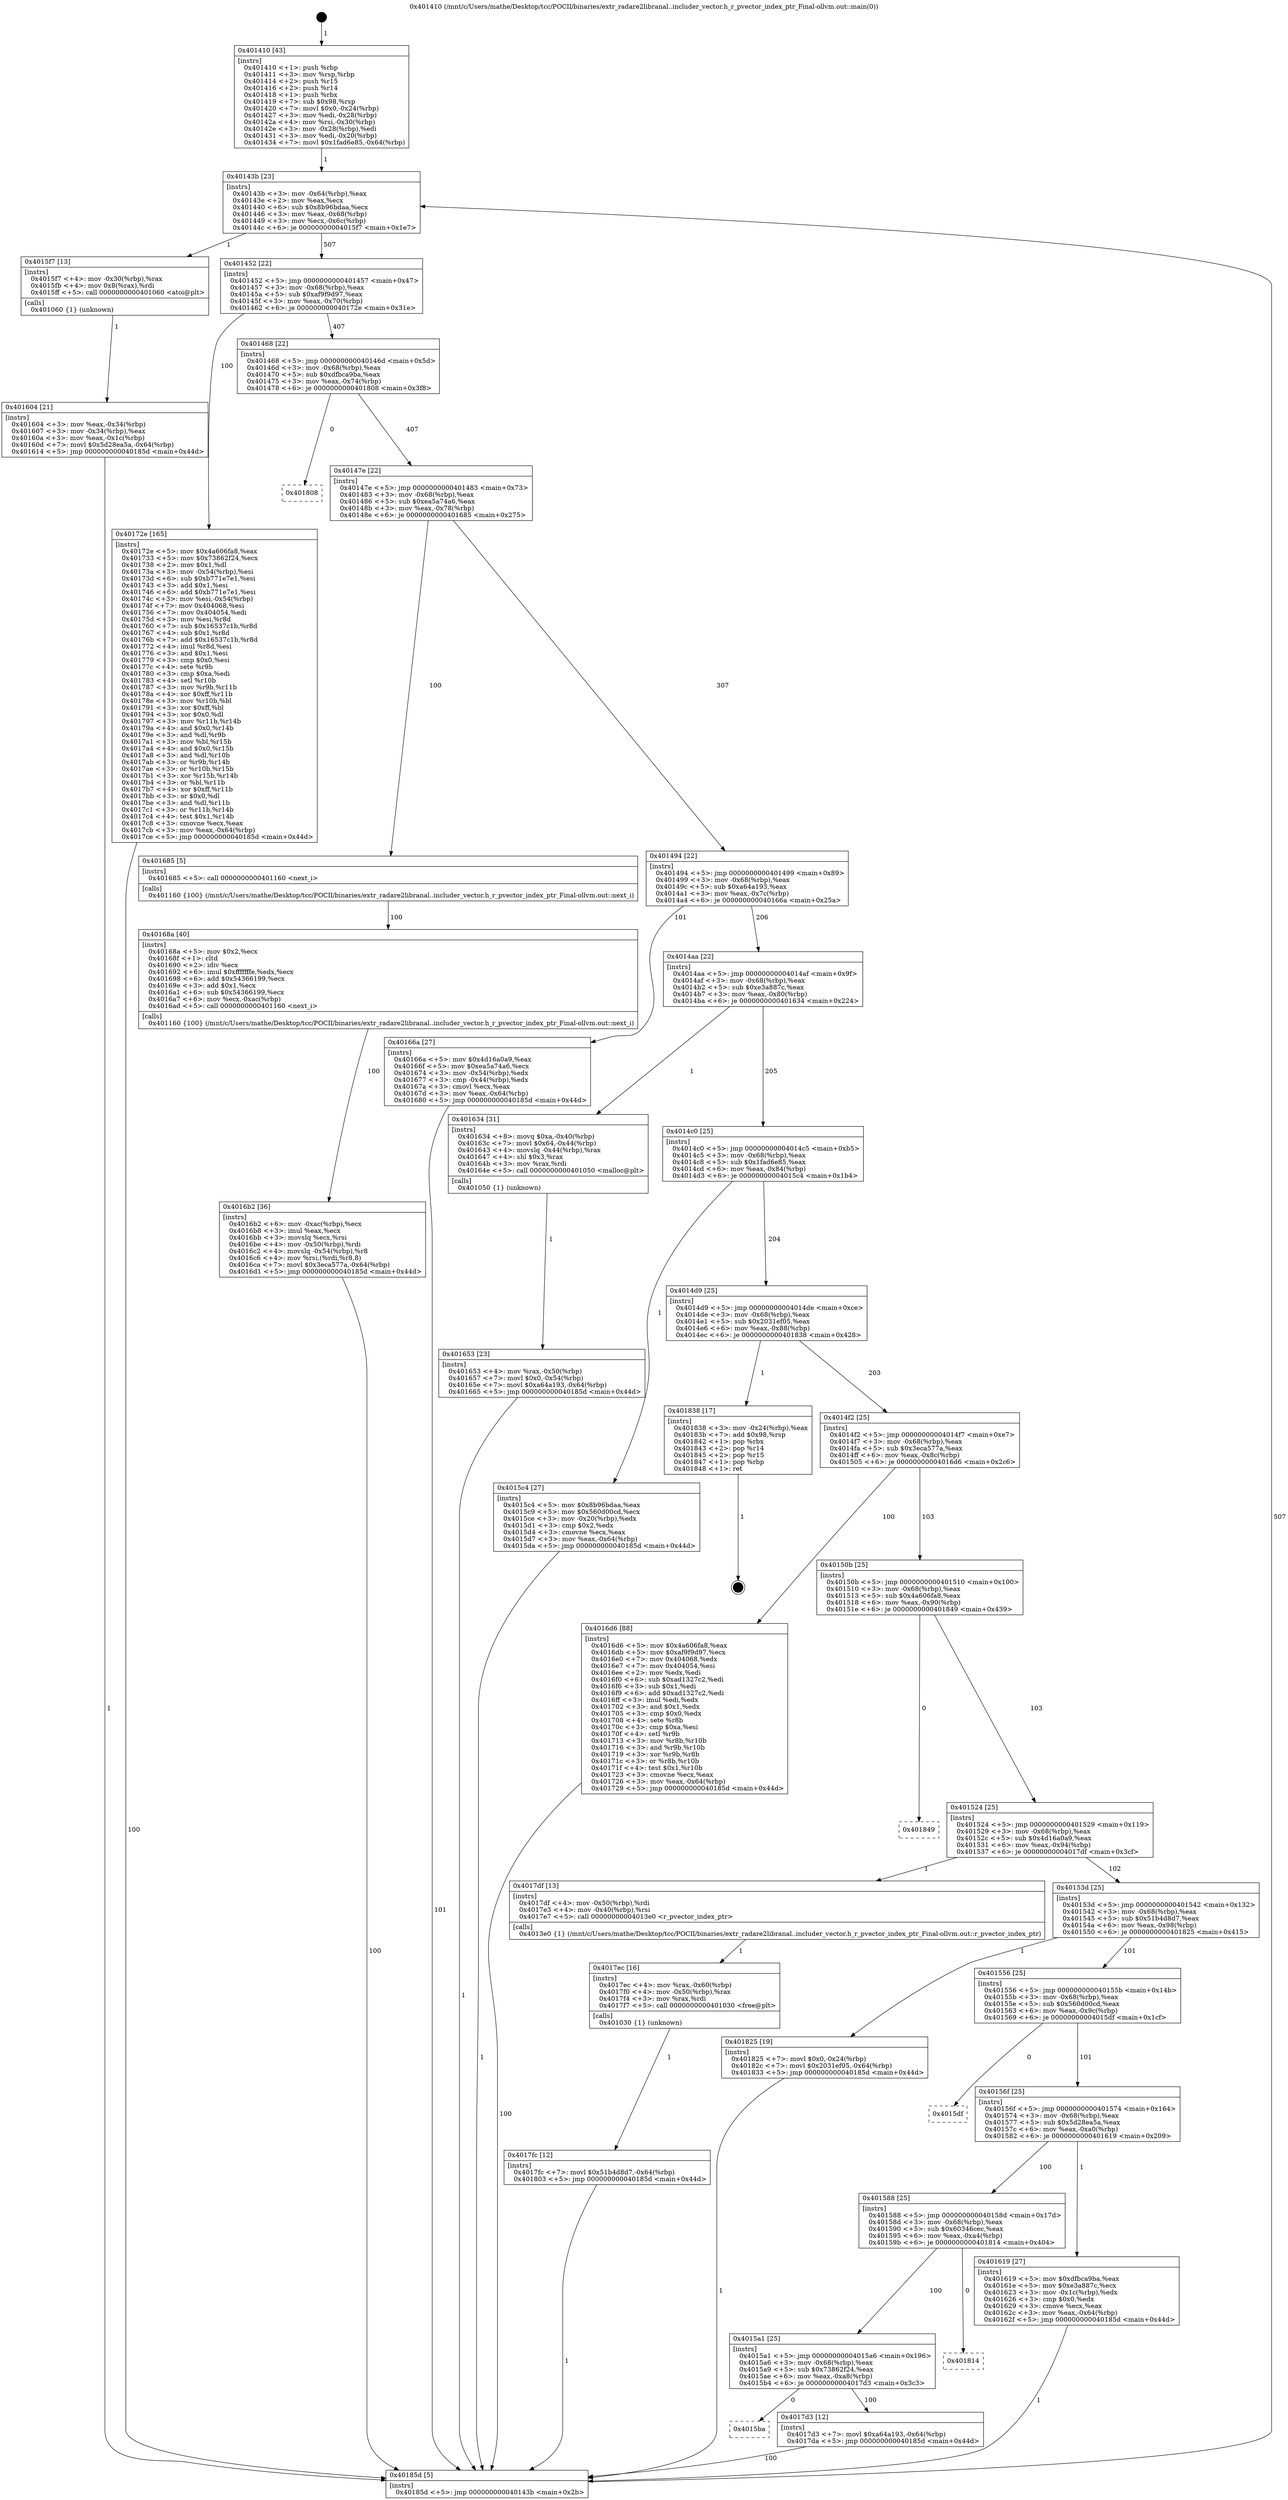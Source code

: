 digraph "0x401410" {
  label = "0x401410 (/mnt/c/Users/mathe/Desktop/tcc/POCII/binaries/extr_radare2libranal..includer_vector.h_r_pvector_index_ptr_Final-ollvm.out::main(0))"
  labelloc = "t"
  node[shape=record]

  Entry [label="",width=0.3,height=0.3,shape=circle,fillcolor=black,style=filled]
  "0x40143b" [label="{
     0x40143b [23]\l
     | [instrs]\l
     &nbsp;&nbsp;0x40143b \<+3\>: mov -0x64(%rbp),%eax\l
     &nbsp;&nbsp;0x40143e \<+2\>: mov %eax,%ecx\l
     &nbsp;&nbsp;0x401440 \<+6\>: sub $0x8b96bdaa,%ecx\l
     &nbsp;&nbsp;0x401446 \<+3\>: mov %eax,-0x68(%rbp)\l
     &nbsp;&nbsp;0x401449 \<+3\>: mov %ecx,-0x6c(%rbp)\l
     &nbsp;&nbsp;0x40144c \<+6\>: je 00000000004015f7 \<main+0x1e7\>\l
  }"]
  "0x4015f7" [label="{
     0x4015f7 [13]\l
     | [instrs]\l
     &nbsp;&nbsp;0x4015f7 \<+4\>: mov -0x30(%rbp),%rax\l
     &nbsp;&nbsp;0x4015fb \<+4\>: mov 0x8(%rax),%rdi\l
     &nbsp;&nbsp;0x4015ff \<+5\>: call 0000000000401060 \<atoi@plt\>\l
     | [calls]\l
     &nbsp;&nbsp;0x401060 \{1\} (unknown)\l
  }"]
  "0x401452" [label="{
     0x401452 [22]\l
     | [instrs]\l
     &nbsp;&nbsp;0x401452 \<+5\>: jmp 0000000000401457 \<main+0x47\>\l
     &nbsp;&nbsp;0x401457 \<+3\>: mov -0x68(%rbp),%eax\l
     &nbsp;&nbsp;0x40145a \<+5\>: sub $0xaf9f9d97,%eax\l
     &nbsp;&nbsp;0x40145f \<+3\>: mov %eax,-0x70(%rbp)\l
     &nbsp;&nbsp;0x401462 \<+6\>: je 000000000040172e \<main+0x31e\>\l
  }"]
  Exit [label="",width=0.3,height=0.3,shape=circle,fillcolor=black,style=filled,peripheries=2]
  "0x40172e" [label="{
     0x40172e [165]\l
     | [instrs]\l
     &nbsp;&nbsp;0x40172e \<+5\>: mov $0x4a606fa8,%eax\l
     &nbsp;&nbsp;0x401733 \<+5\>: mov $0x73862f24,%ecx\l
     &nbsp;&nbsp;0x401738 \<+2\>: mov $0x1,%dl\l
     &nbsp;&nbsp;0x40173a \<+3\>: mov -0x54(%rbp),%esi\l
     &nbsp;&nbsp;0x40173d \<+6\>: sub $0xb771e7e1,%esi\l
     &nbsp;&nbsp;0x401743 \<+3\>: add $0x1,%esi\l
     &nbsp;&nbsp;0x401746 \<+6\>: add $0xb771e7e1,%esi\l
     &nbsp;&nbsp;0x40174c \<+3\>: mov %esi,-0x54(%rbp)\l
     &nbsp;&nbsp;0x40174f \<+7\>: mov 0x404068,%esi\l
     &nbsp;&nbsp;0x401756 \<+7\>: mov 0x404054,%edi\l
     &nbsp;&nbsp;0x40175d \<+3\>: mov %esi,%r8d\l
     &nbsp;&nbsp;0x401760 \<+7\>: sub $0x16537c1b,%r8d\l
     &nbsp;&nbsp;0x401767 \<+4\>: sub $0x1,%r8d\l
     &nbsp;&nbsp;0x40176b \<+7\>: add $0x16537c1b,%r8d\l
     &nbsp;&nbsp;0x401772 \<+4\>: imul %r8d,%esi\l
     &nbsp;&nbsp;0x401776 \<+3\>: and $0x1,%esi\l
     &nbsp;&nbsp;0x401779 \<+3\>: cmp $0x0,%esi\l
     &nbsp;&nbsp;0x40177c \<+4\>: sete %r9b\l
     &nbsp;&nbsp;0x401780 \<+3\>: cmp $0xa,%edi\l
     &nbsp;&nbsp;0x401783 \<+4\>: setl %r10b\l
     &nbsp;&nbsp;0x401787 \<+3\>: mov %r9b,%r11b\l
     &nbsp;&nbsp;0x40178a \<+4\>: xor $0xff,%r11b\l
     &nbsp;&nbsp;0x40178e \<+3\>: mov %r10b,%bl\l
     &nbsp;&nbsp;0x401791 \<+3\>: xor $0xff,%bl\l
     &nbsp;&nbsp;0x401794 \<+3\>: xor $0x0,%dl\l
     &nbsp;&nbsp;0x401797 \<+3\>: mov %r11b,%r14b\l
     &nbsp;&nbsp;0x40179a \<+4\>: and $0x0,%r14b\l
     &nbsp;&nbsp;0x40179e \<+3\>: and %dl,%r9b\l
     &nbsp;&nbsp;0x4017a1 \<+3\>: mov %bl,%r15b\l
     &nbsp;&nbsp;0x4017a4 \<+4\>: and $0x0,%r15b\l
     &nbsp;&nbsp;0x4017a8 \<+3\>: and %dl,%r10b\l
     &nbsp;&nbsp;0x4017ab \<+3\>: or %r9b,%r14b\l
     &nbsp;&nbsp;0x4017ae \<+3\>: or %r10b,%r15b\l
     &nbsp;&nbsp;0x4017b1 \<+3\>: xor %r15b,%r14b\l
     &nbsp;&nbsp;0x4017b4 \<+3\>: or %bl,%r11b\l
     &nbsp;&nbsp;0x4017b7 \<+4\>: xor $0xff,%r11b\l
     &nbsp;&nbsp;0x4017bb \<+3\>: or $0x0,%dl\l
     &nbsp;&nbsp;0x4017be \<+3\>: and %dl,%r11b\l
     &nbsp;&nbsp;0x4017c1 \<+3\>: or %r11b,%r14b\l
     &nbsp;&nbsp;0x4017c4 \<+4\>: test $0x1,%r14b\l
     &nbsp;&nbsp;0x4017c8 \<+3\>: cmovne %ecx,%eax\l
     &nbsp;&nbsp;0x4017cb \<+3\>: mov %eax,-0x64(%rbp)\l
     &nbsp;&nbsp;0x4017ce \<+5\>: jmp 000000000040185d \<main+0x44d\>\l
  }"]
  "0x401468" [label="{
     0x401468 [22]\l
     | [instrs]\l
     &nbsp;&nbsp;0x401468 \<+5\>: jmp 000000000040146d \<main+0x5d\>\l
     &nbsp;&nbsp;0x40146d \<+3\>: mov -0x68(%rbp),%eax\l
     &nbsp;&nbsp;0x401470 \<+5\>: sub $0xdfbca9ba,%eax\l
     &nbsp;&nbsp;0x401475 \<+3\>: mov %eax,-0x74(%rbp)\l
     &nbsp;&nbsp;0x401478 \<+6\>: je 0000000000401808 \<main+0x3f8\>\l
  }"]
  "0x4017fc" [label="{
     0x4017fc [12]\l
     | [instrs]\l
     &nbsp;&nbsp;0x4017fc \<+7\>: movl $0x51b4d8d7,-0x64(%rbp)\l
     &nbsp;&nbsp;0x401803 \<+5\>: jmp 000000000040185d \<main+0x44d\>\l
  }"]
  "0x401808" [label="{
     0x401808\l
  }", style=dashed]
  "0x40147e" [label="{
     0x40147e [22]\l
     | [instrs]\l
     &nbsp;&nbsp;0x40147e \<+5\>: jmp 0000000000401483 \<main+0x73\>\l
     &nbsp;&nbsp;0x401483 \<+3\>: mov -0x68(%rbp),%eax\l
     &nbsp;&nbsp;0x401486 \<+5\>: sub $0xea5a74a6,%eax\l
     &nbsp;&nbsp;0x40148b \<+3\>: mov %eax,-0x78(%rbp)\l
     &nbsp;&nbsp;0x40148e \<+6\>: je 0000000000401685 \<main+0x275\>\l
  }"]
  "0x4017ec" [label="{
     0x4017ec [16]\l
     | [instrs]\l
     &nbsp;&nbsp;0x4017ec \<+4\>: mov %rax,-0x60(%rbp)\l
     &nbsp;&nbsp;0x4017f0 \<+4\>: mov -0x50(%rbp),%rax\l
     &nbsp;&nbsp;0x4017f4 \<+3\>: mov %rax,%rdi\l
     &nbsp;&nbsp;0x4017f7 \<+5\>: call 0000000000401030 \<free@plt\>\l
     | [calls]\l
     &nbsp;&nbsp;0x401030 \{1\} (unknown)\l
  }"]
  "0x401685" [label="{
     0x401685 [5]\l
     | [instrs]\l
     &nbsp;&nbsp;0x401685 \<+5\>: call 0000000000401160 \<next_i\>\l
     | [calls]\l
     &nbsp;&nbsp;0x401160 \{100\} (/mnt/c/Users/mathe/Desktop/tcc/POCII/binaries/extr_radare2libranal..includer_vector.h_r_pvector_index_ptr_Final-ollvm.out::next_i)\l
  }"]
  "0x401494" [label="{
     0x401494 [22]\l
     | [instrs]\l
     &nbsp;&nbsp;0x401494 \<+5\>: jmp 0000000000401499 \<main+0x89\>\l
     &nbsp;&nbsp;0x401499 \<+3\>: mov -0x68(%rbp),%eax\l
     &nbsp;&nbsp;0x40149c \<+5\>: sub $0xa64a193,%eax\l
     &nbsp;&nbsp;0x4014a1 \<+3\>: mov %eax,-0x7c(%rbp)\l
     &nbsp;&nbsp;0x4014a4 \<+6\>: je 000000000040166a \<main+0x25a\>\l
  }"]
  "0x4015ba" [label="{
     0x4015ba\l
  }", style=dashed]
  "0x40166a" [label="{
     0x40166a [27]\l
     | [instrs]\l
     &nbsp;&nbsp;0x40166a \<+5\>: mov $0x4d16a0a9,%eax\l
     &nbsp;&nbsp;0x40166f \<+5\>: mov $0xea5a74a6,%ecx\l
     &nbsp;&nbsp;0x401674 \<+3\>: mov -0x54(%rbp),%edx\l
     &nbsp;&nbsp;0x401677 \<+3\>: cmp -0x44(%rbp),%edx\l
     &nbsp;&nbsp;0x40167a \<+3\>: cmovl %ecx,%eax\l
     &nbsp;&nbsp;0x40167d \<+3\>: mov %eax,-0x64(%rbp)\l
     &nbsp;&nbsp;0x401680 \<+5\>: jmp 000000000040185d \<main+0x44d\>\l
  }"]
  "0x4014aa" [label="{
     0x4014aa [22]\l
     | [instrs]\l
     &nbsp;&nbsp;0x4014aa \<+5\>: jmp 00000000004014af \<main+0x9f\>\l
     &nbsp;&nbsp;0x4014af \<+3\>: mov -0x68(%rbp),%eax\l
     &nbsp;&nbsp;0x4014b2 \<+5\>: sub $0xe3a887c,%eax\l
     &nbsp;&nbsp;0x4014b7 \<+3\>: mov %eax,-0x80(%rbp)\l
     &nbsp;&nbsp;0x4014ba \<+6\>: je 0000000000401634 \<main+0x224\>\l
  }"]
  "0x4017d3" [label="{
     0x4017d3 [12]\l
     | [instrs]\l
     &nbsp;&nbsp;0x4017d3 \<+7\>: movl $0xa64a193,-0x64(%rbp)\l
     &nbsp;&nbsp;0x4017da \<+5\>: jmp 000000000040185d \<main+0x44d\>\l
  }"]
  "0x401634" [label="{
     0x401634 [31]\l
     | [instrs]\l
     &nbsp;&nbsp;0x401634 \<+8\>: movq $0xa,-0x40(%rbp)\l
     &nbsp;&nbsp;0x40163c \<+7\>: movl $0x64,-0x44(%rbp)\l
     &nbsp;&nbsp;0x401643 \<+4\>: movslq -0x44(%rbp),%rax\l
     &nbsp;&nbsp;0x401647 \<+4\>: shl $0x3,%rax\l
     &nbsp;&nbsp;0x40164b \<+3\>: mov %rax,%rdi\l
     &nbsp;&nbsp;0x40164e \<+5\>: call 0000000000401050 \<malloc@plt\>\l
     | [calls]\l
     &nbsp;&nbsp;0x401050 \{1\} (unknown)\l
  }"]
  "0x4014c0" [label="{
     0x4014c0 [25]\l
     | [instrs]\l
     &nbsp;&nbsp;0x4014c0 \<+5\>: jmp 00000000004014c5 \<main+0xb5\>\l
     &nbsp;&nbsp;0x4014c5 \<+3\>: mov -0x68(%rbp),%eax\l
     &nbsp;&nbsp;0x4014c8 \<+5\>: sub $0x1fad6e85,%eax\l
     &nbsp;&nbsp;0x4014cd \<+6\>: mov %eax,-0x84(%rbp)\l
     &nbsp;&nbsp;0x4014d3 \<+6\>: je 00000000004015c4 \<main+0x1b4\>\l
  }"]
  "0x4015a1" [label="{
     0x4015a1 [25]\l
     | [instrs]\l
     &nbsp;&nbsp;0x4015a1 \<+5\>: jmp 00000000004015a6 \<main+0x196\>\l
     &nbsp;&nbsp;0x4015a6 \<+3\>: mov -0x68(%rbp),%eax\l
     &nbsp;&nbsp;0x4015a9 \<+5\>: sub $0x73862f24,%eax\l
     &nbsp;&nbsp;0x4015ae \<+6\>: mov %eax,-0xa8(%rbp)\l
     &nbsp;&nbsp;0x4015b4 \<+6\>: je 00000000004017d3 \<main+0x3c3\>\l
  }"]
  "0x4015c4" [label="{
     0x4015c4 [27]\l
     | [instrs]\l
     &nbsp;&nbsp;0x4015c4 \<+5\>: mov $0x8b96bdaa,%eax\l
     &nbsp;&nbsp;0x4015c9 \<+5\>: mov $0x560d00cd,%ecx\l
     &nbsp;&nbsp;0x4015ce \<+3\>: mov -0x20(%rbp),%edx\l
     &nbsp;&nbsp;0x4015d1 \<+3\>: cmp $0x2,%edx\l
     &nbsp;&nbsp;0x4015d4 \<+3\>: cmovne %ecx,%eax\l
     &nbsp;&nbsp;0x4015d7 \<+3\>: mov %eax,-0x64(%rbp)\l
     &nbsp;&nbsp;0x4015da \<+5\>: jmp 000000000040185d \<main+0x44d\>\l
  }"]
  "0x4014d9" [label="{
     0x4014d9 [25]\l
     | [instrs]\l
     &nbsp;&nbsp;0x4014d9 \<+5\>: jmp 00000000004014de \<main+0xce\>\l
     &nbsp;&nbsp;0x4014de \<+3\>: mov -0x68(%rbp),%eax\l
     &nbsp;&nbsp;0x4014e1 \<+5\>: sub $0x2031ef05,%eax\l
     &nbsp;&nbsp;0x4014e6 \<+6\>: mov %eax,-0x88(%rbp)\l
     &nbsp;&nbsp;0x4014ec \<+6\>: je 0000000000401838 \<main+0x428\>\l
  }"]
  "0x40185d" [label="{
     0x40185d [5]\l
     | [instrs]\l
     &nbsp;&nbsp;0x40185d \<+5\>: jmp 000000000040143b \<main+0x2b\>\l
  }"]
  "0x401410" [label="{
     0x401410 [43]\l
     | [instrs]\l
     &nbsp;&nbsp;0x401410 \<+1\>: push %rbp\l
     &nbsp;&nbsp;0x401411 \<+3\>: mov %rsp,%rbp\l
     &nbsp;&nbsp;0x401414 \<+2\>: push %r15\l
     &nbsp;&nbsp;0x401416 \<+2\>: push %r14\l
     &nbsp;&nbsp;0x401418 \<+1\>: push %rbx\l
     &nbsp;&nbsp;0x401419 \<+7\>: sub $0x98,%rsp\l
     &nbsp;&nbsp;0x401420 \<+7\>: movl $0x0,-0x24(%rbp)\l
     &nbsp;&nbsp;0x401427 \<+3\>: mov %edi,-0x28(%rbp)\l
     &nbsp;&nbsp;0x40142a \<+4\>: mov %rsi,-0x30(%rbp)\l
     &nbsp;&nbsp;0x40142e \<+3\>: mov -0x28(%rbp),%edi\l
     &nbsp;&nbsp;0x401431 \<+3\>: mov %edi,-0x20(%rbp)\l
     &nbsp;&nbsp;0x401434 \<+7\>: movl $0x1fad6e85,-0x64(%rbp)\l
  }"]
  "0x401604" [label="{
     0x401604 [21]\l
     | [instrs]\l
     &nbsp;&nbsp;0x401604 \<+3\>: mov %eax,-0x34(%rbp)\l
     &nbsp;&nbsp;0x401607 \<+3\>: mov -0x34(%rbp),%eax\l
     &nbsp;&nbsp;0x40160a \<+3\>: mov %eax,-0x1c(%rbp)\l
     &nbsp;&nbsp;0x40160d \<+7\>: movl $0x5d28ea5a,-0x64(%rbp)\l
     &nbsp;&nbsp;0x401614 \<+5\>: jmp 000000000040185d \<main+0x44d\>\l
  }"]
  "0x401814" [label="{
     0x401814\l
  }", style=dashed]
  "0x401838" [label="{
     0x401838 [17]\l
     | [instrs]\l
     &nbsp;&nbsp;0x401838 \<+3\>: mov -0x24(%rbp),%eax\l
     &nbsp;&nbsp;0x40183b \<+7\>: add $0x98,%rsp\l
     &nbsp;&nbsp;0x401842 \<+1\>: pop %rbx\l
     &nbsp;&nbsp;0x401843 \<+2\>: pop %r14\l
     &nbsp;&nbsp;0x401845 \<+2\>: pop %r15\l
     &nbsp;&nbsp;0x401847 \<+1\>: pop %rbp\l
     &nbsp;&nbsp;0x401848 \<+1\>: ret\l
  }"]
  "0x4014f2" [label="{
     0x4014f2 [25]\l
     | [instrs]\l
     &nbsp;&nbsp;0x4014f2 \<+5\>: jmp 00000000004014f7 \<main+0xe7\>\l
     &nbsp;&nbsp;0x4014f7 \<+3\>: mov -0x68(%rbp),%eax\l
     &nbsp;&nbsp;0x4014fa \<+5\>: sub $0x3eca577a,%eax\l
     &nbsp;&nbsp;0x4014ff \<+6\>: mov %eax,-0x8c(%rbp)\l
     &nbsp;&nbsp;0x401505 \<+6\>: je 00000000004016d6 \<main+0x2c6\>\l
  }"]
  "0x4016b2" [label="{
     0x4016b2 [36]\l
     | [instrs]\l
     &nbsp;&nbsp;0x4016b2 \<+6\>: mov -0xac(%rbp),%ecx\l
     &nbsp;&nbsp;0x4016b8 \<+3\>: imul %eax,%ecx\l
     &nbsp;&nbsp;0x4016bb \<+3\>: movslq %ecx,%rsi\l
     &nbsp;&nbsp;0x4016be \<+4\>: mov -0x50(%rbp),%rdi\l
     &nbsp;&nbsp;0x4016c2 \<+4\>: movslq -0x54(%rbp),%r8\l
     &nbsp;&nbsp;0x4016c6 \<+4\>: mov %rsi,(%rdi,%r8,8)\l
     &nbsp;&nbsp;0x4016ca \<+7\>: movl $0x3eca577a,-0x64(%rbp)\l
     &nbsp;&nbsp;0x4016d1 \<+5\>: jmp 000000000040185d \<main+0x44d\>\l
  }"]
  "0x4016d6" [label="{
     0x4016d6 [88]\l
     | [instrs]\l
     &nbsp;&nbsp;0x4016d6 \<+5\>: mov $0x4a606fa8,%eax\l
     &nbsp;&nbsp;0x4016db \<+5\>: mov $0xaf9f9d97,%ecx\l
     &nbsp;&nbsp;0x4016e0 \<+7\>: mov 0x404068,%edx\l
     &nbsp;&nbsp;0x4016e7 \<+7\>: mov 0x404054,%esi\l
     &nbsp;&nbsp;0x4016ee \<+2\>: mov %edx,%edi\l
     &nbsp;&nbsp;0x4016f0 \<+6\>: sub $0xad1327c2,%edi\l
     &nbsp;&nbsp;0x4016f6 \<+3\>: sub $0x1,%edi\l
     &nbsp;&nbsp;0x4016f9 \<+6\>: add $0xad1327c2,%edi\l
     &nbsp;&nbsp;0x4016ff \<+3\>: imul %edi,%edx\l
     &nbsp;&nbsp;0x401702 \<+3\>: and $0x1,%edx\l
     &nbsp;&nbsp;0x401705 \<+3\>: cmp $0x0,%edx\l
     &nbsp;&nbsp;0x401708 \<+4\>: sete %r8b\l
     &nbsp;&nbsp;0x40170c \<+3\>: cmp $0xa,%esi\l
     &nbsp;&nbsp;0x40170f \<+4\>: setl %r9b\l
     &nbsp;&nbsp;0x401713 \<+3\>: mov %r8b,%r10b\l
     &nbsp;&nbsp;0x401716 \<+3\>: and %r9b,%r10b\l
     &nbsp;&nbsp;0x401719 \<+3\>: xor %r9b,%r8b\l
     &nbsp;&nbsp;0x40171c \<+3\>: or %r8b,%r10b\l
     &nbsp;&nbsp;0x40171f \<+4\>: test $0x1,%r10b\l
     &nbsp;&nbsp;0x401723 \<+3\>: cmovne %ecx,%eax\l
     &nbsp;&nbsp;0x401726 \<+3\>: mov %eax,-0x64(%rbp)\l
     &nbsp;&nbsp;0x401729 \<+5\>: jmp 000000000040185d \<main+0x44d\>\l
  }"]
  "0x40150b" [label="{
     0x40150b [25]\l
     | [instrs]\l
     &nbsp;&nbsp;0x40150b \<+5\>: jmp 0000000000401510 \<main+0x100\>\l
     &nbsp;&nbsp;0x401510 \<+3\>: mov -0x68(%rbp),%eax\l
     &nbsp;&nbsp;0x401513 \<+5\>: sub $0x4a606fa8,%eax\l
     &nbsp;&nbsp;0x401518 \<+6\>: mov %eax,-0x90(%rbp)\l
     &nbsp;&nbsp;0x40151e \<+6\>: je 0000000000401849 \<main+0x439\>\l
  }"]
  "0x40168a" [label="{
     0x40168a [40]\l
     | [instrs]\l
     &nbsp;&nbsp;0x40168a \<+5\>: mov $0x2,%ecx\l
     &nbsp;&nbsp;0x40168f \<+1\>: cltd\l
     &nbsp;&nbsp;0x401690 \<+2\>: idiv %ecx\l
     &nbsp;&nbsp;0x401692 \<+6\>: imul $0xfffffffe,%edx,%ecx\l
     &nbsp;&nbsp;0x401698 \<+6\>: add $0x54366199,%ecx\l
     &nbsp;&nbsp;0x40169e \<+3\>: add $0x1,%ecx\l
     &nbsp;&nbsp;0x4016a1 \<+6\>: sub $0x54366199,%ecx\l
     &nbsp;&nbsp;0x4016a7 \<+6\>: mov %ecx,-0xac(%rbp)\l
     &nbsp;&nbsp;0x4016ad \<+5\>: call 0000000000401160 \<next_i\>\l
     | [calls]\l
     &nbsp;&nbsp;0x401160 \{100\} (/mnt/c/Users/mathe/Desktop/tcc/POCII/binaries/extr_radare2libranal..includer_vector.h_r_pvector_index_ptr_Final-ollvm.out::next_i)\l
  }"]
  "0x401849" [label="{
     0x401849\l
  }", style=dashed]
  "0x401524" [label="{
     0x401524 [25]\l
     | [instrs]\l
     &nbsp;&nbsp;0x401524 \<+5\>: jmp 0000000000401529 \<main+0x119\>\l
     &nbsp;&nbsp;0x401529 \<+3\>: mov -0x68(%rbp),%eax\l
     &nbsp;&nbsp;0x40152c \<+5\>: sub $0x4d16a0a9,%eax\l
     &nbsp;&nbsp;0x401531 \<+6\>: mov %eax,-0x94(%rbp)\l
     &nbsp;&nbsp;0x401537 \<+6\>: je 00000000004017df \<main+0x3cf\>\l
  }"]
  "0x401653" [label="{
     0x401653 [23]\l
     | [instrs]\l
     &nbsp;&nbsp;0x401653 \<+4\>: mov %rax,-0x50(%rbp)\l
     &nbsp;&nbsp;0x401657 \<+7\>: movl $0x0,-0x54(%rbp)\l
     &nbsp;&nbsp;0x40165e \<+7\>: movl $0xa64a193,-0x64(%rbp)\l
     &nbsp;&nbsp;0x401665 \<+5\>: jmp 000000000040185d \<main+0x44d\>\l
  }"]
  "0x4017df" [label="{
     0x4017df [13]\l
     | [instrs]\l
     &nbsp;&nbsp;0x4017df \<+4\>: mov -0x50(%rbp),%rdi\l
     &nbsp;&nbsp;0x4017e3 \<+4\>: mov -0x40(%rbp),%rsi\l
     &nbsp;&nbsp;0x4017e7 \<+5\>: call 00000000004013e0 \<r_pvector_index_ptr\>\l
     | [calls]\l
     &nbsp;&nbsp;0x4013e0 \{1\} (/mnt/c/Users/mathe/Desktop/tcc/POCII/binaries/extr_radare2libranal..includer_vector.h_r_pvector_index_ptr_Final-ollvm.out::r_pvector_index_ptr)\l
  }"]
  "0x40153d" [label="{
     0x40153d [25]\l
     | [instrs]\l
     &nbsp;&nbsp;0x40153d \<+5\>: jmp 0000000000401542 \<main+0x132\>\l
     &nbsp;&nbsp;0x401542 \<+3\>: mov -0x68(%rbp),%eax\l
     &nbsp;&nbsp;0x401545 \<+5\>: sub $0x51b4d8d7,%eax\l
     &nbsp;&nbsp;0x40154a \<+6\>: mov %eax,-0x98(%rbp)\l
     &nbsp;&nbsp;0x401550 \<+6\>: je 0000000000401825 \<main+0x415\>\l
  }"]
  "0x401588" [label="{
     0x401588 [25]\l
     | [instrs]\l
     &nbsp;&nbsp;0x401588 \<+5\>: jmp 000000000040158d \<main+0x17d\>\l
     &nbsp;&nbsp;0x40158d \<+3\>: mov -0x68(%rbp),%eax\l
     &nbsp;&nbsp;0x401590 \<+5\>: sub $0x60346cec,%eax\l
     &nbsp;&nbsp;0x401595 \<+6\>: mov %eax,-0xa4(%rbp)\l
     &nbsp;&nbsp;0x40159b \<+6\>: je 0000000000401814 \<main+0x404\>\l
  }"]
  "0x401825" [label="{
     0x401825 [19]\l
     | [instrs]\l
     &nbsp;&nbsp;0x401825 \<+7\>: movl $0x0,-0x24(%rbp)\l
     &nbsp;&nbsp;0x40182c \<+7\>: movl $0x2031ef05,-0x64(%rbp)\l
     &nbsp;&nbsp;0x401833 \<+5\>: jmp 000000000040185d \<main+0x44d\>\l
  }"]
  "0x401556" [label="{
     0x401556 [25]\l
     | [instrs]\l
     &nbsp;&nbsp;0x401556 \<+5\>: jmp 000000000040155b \<main+0x14b\>\l
     &nbsp;&nbsp;0x40155b \<+3\>: mov -0x68(%rbp),%eax\l
     &nbsp;&nbsp;0x40155e \<+5\>: sub $0x560d00cd,%eax\l
     &nbsp;&nbsp;0x401563 \<+6\>: mov %eax,-0x9c(%rbp)\l
     &nbsp;&nbsp;0x401569 \<+6\>: je 00000000004015df \<main+0x1cf\>\l
  }"]
  "0x401619" [label="{
     0x401619 [27]\l
     | [instrs]\l
     &nbsp;&nbsp;0x401619 \<+5\>: mov $0xdfbca9ba,%eax\l
     &nbsp;&nbsp;0x40161e \<+5\>: mov $0xe3a887c,%ecx\l
     &nbsp;&nbsp;0x401623 \<+3\>: mov -0x1c(%rbp),%edx\l
     &nbsp;&nbsp;0x401626 \<+3\>: cmp $0x0,%edx\l
     &nbsp;&nbsp;0x401629 \<+3\>: cmove %ecx,%eax\l
     &nbsp;&nbsp;0x40162c \<+3\>: mov %eax,-0x64(%rbp)\l
     &nbsp;&nbsp;0x40162f \<+5\>: jmp 000000000040185d \<main+0x44d\>\l
  }"]
  "0x4015df" [label="{
     0x4015df\l
  }", style=dashed]
  "0x40156f" [label="{
     0x40156f [25]\l
     | [instrs]\l
     &nbsp;&nbsp;0x40156f \<+5\>: jmp 0000000000401574 \<main+0x164\>\l
     &nbsp;&nbsp;0x401574 \<+3\>: mov -0x68(%rbp),%eax\l
     &nbsp;&nbsp;0x401577 \<+5\>: sub $0x5d28ea5a,%eax\l
     &nbsp;&nbsp;0x40157c \<+6\>: mov %eax,-0xa0(%rbp)\l
     &nbsp;&nbsp;0x401582 \<+6\>: je 0000000000401619 \<main+0x209\>\l
  }"]
  Entry -> "0x401410" [label=" 1"]
  "0x40143b" -> "0x4015f7" [label=" 1"]
  "0x40143b" -> "0x401452" [label=" 507"]
  "0x401838" -> Exit [label=" 1"]
  "0x401452" -> "0x40172e" [label=" 100"]
  "0x401452" -> "0x401468" [label=" 407"]
  "0x401825" -> "0x40185d" [label=" 1"]
  "0x401468" -> "0x401808" [label=" 0"]
  "0x401468" -> "0x40147e" [label=" 407"]
  "0x4017fc" -> "0x40185d" [label=" 1"]
  "0x40147e" -> "0x401685" [label=" 100"]
  "0x40147e" -> "0x401494" [label=" 307"]
  "0x4017ec" -> "0x4017fc" [label=" 1"]
  "0x401494" -> "0x40166a" [label=" 101"]
  "0x401494" -> "0x4014aa" [label=" 206"]
  "0x4017df" -> "0x4017ec" [label=" 1"]
  "0x4014aa" -> "0x401634" [label=" 1"]
  "0x4014aa" -> "0x4014c0" [label=" 205"]
  "0x4017d3" -> "0x40185d" [label=" 100"]
  "0x4014c0" -> "0x4015c4" [label=" 1"]
  "0x4014c0" -> "0x4014d9" [label=" 204"]
  "0x4015c4" -> "0x40185d" [label=" 1"]
  "0x401410" -> "0x40143b" [label=" 1"]
  "0x40185d" -> "0x40143b" [label=" 507"]
  "0x4015f7" -> "0x401604" [label=" 1"]
  "0x401604" -> "0x40185d" [label=" 1"]
  "0x4015a1" -> "0x4017d3" [label=" 100"]
  "0x4014d9" -> "0x401838" [label=" 1"]
  "0x4014d9" -> "0x4014f2" [label=" 203"]
  "0x4015a1" -> "0x4015ba" [label=" 0"]
  "0x4014f2" -> "0x4016d6" [label=" 100"]
  "0x4014f2" -> "0x40150b" [label=" 103"]
  "0x401588" -> "0x401814" [label=" 0"]
  "0x40150b" -> "0x401849" [label=" 0"]
  "0x40150b" -> "0x401524" [label=" 103"]
  "0x401588" -> "0x4015a1" [label=" 100"]
  "0x401524" -> "0x4017df" [label=" 1"]
  "0x401524" -> "0x40153d" [label=" 102"]
  "0x40172e" -> "0x40185d" [label=" 100"]
  "0x40153d" -> "0x401825" [label=" 1"]
  "0x40153d" -> "0x401556" [label=" 101"]
  "0x4016d6" -> "0x40185d" [label=" 100"]
  "0x401556" -> "0x4015df" [label=" 0"]
  "0x401556" -> "0x40156f" [label=" 101"]
  "0x4016b2" -> "0x40185d" [label=" 100"]
  "0x40156f" -> "0x401619" [label=" 1"]
  "0x40156f" -> "0x401588" [label=" 100"]
  "0x401619" -> "0x40185d" [label=" 1"]
  "0x401634" -> "0x401653" [label=" 1"]
  "0x401653" -> "0x40185d" [label=" 1"]
  "0x40166a" -> "0x40185d" [label=" 101"]
  "0x401685" -> "0x40168a" [label=" 100"]
  "0x40168a" -> "0x4016b2" [label=" 100"]
}
